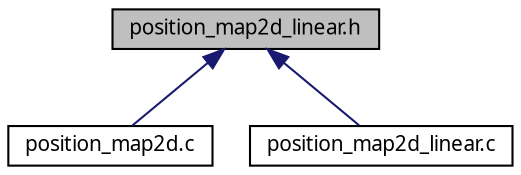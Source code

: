 digraph "position_map2d_linear.h"
{
  edge [fontname="FreeSans.ttf",fontsize="10",labelfontname="FreeSans.ttf",labelfontsize="10"];
  node [fontname="FreeSans.ttf",fontsize="10",shape=record];
  Node1 [label="position_map2d_linear.h",height=0.2,width=0.4,color="black", fillcolor="grey75", style="filled", fontcolor="black"];
  Node1 -> Node2 [dir="back",color="midnightblue",fontsize="10",style="solid",fontname="FreeSans.ttf"];
  Node2 [label="position_map2d.c",height=0.2,width=0.4,color="black", fillcolor="white", style="filled",URL="$position__map2d_8c.html"];
  Node1 -> Node3 [dir="back",color="midnightblue",fontsize="10",style="solid",fontname="FreeSans.ttf"];
  Node3 [label="position_map2d_linear.c",height=0.2,width=0.4,color="black", fillcolor="white", style="filled",URL="$position__map2d__linear_8c.html"];
}
